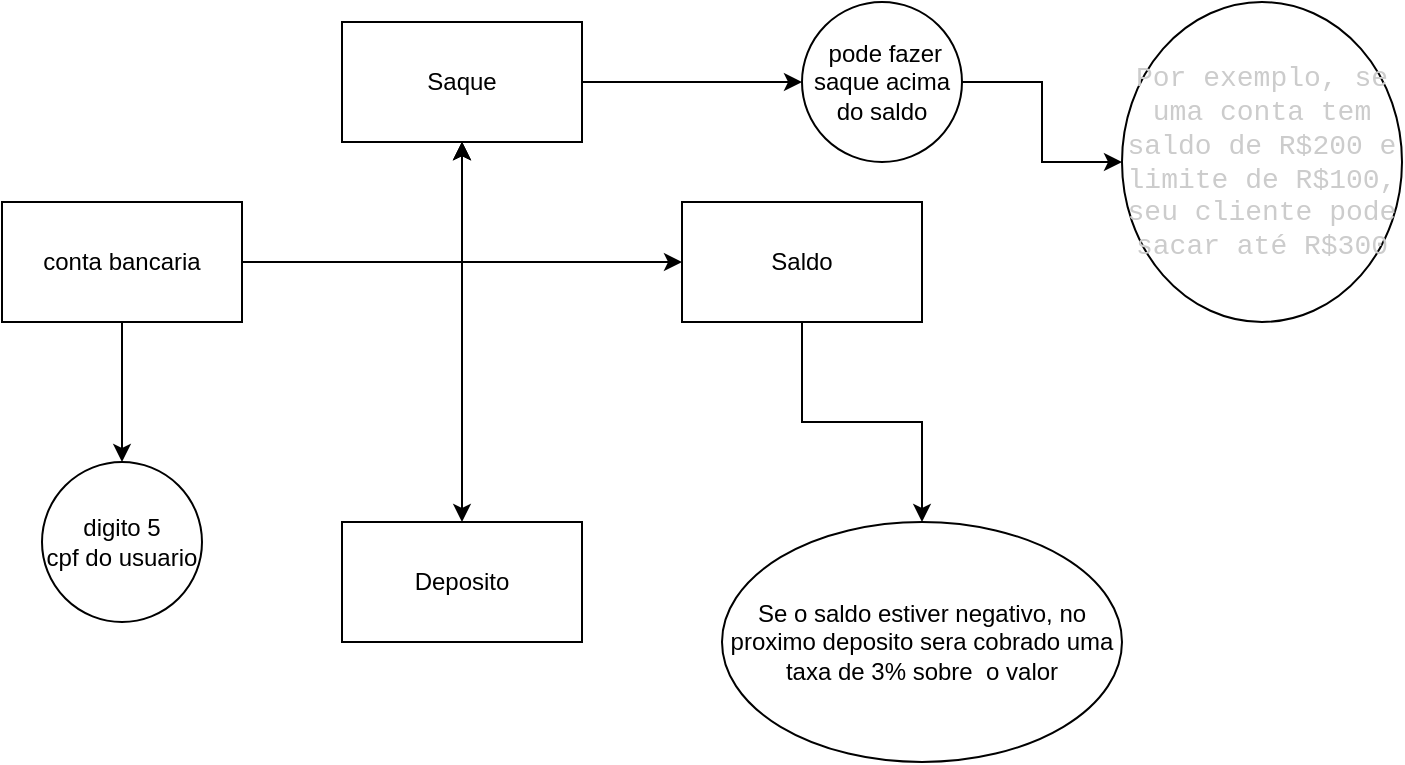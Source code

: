 <mxfile version="21.6.9" type="device">
  <diagram name="Página-1" id="auI72NyhAE-FLDmKwXCC">
    <mxGraphModel dx="1221" dy="648" grid="1" gridSize="10" guides="1" tooltips="1" connect="1" arrows="1" fold="1" page="1" pageScale="1" pageWidth="827" pageHeight="1169" math="0" shadow="0">
      <root>
        <mxCell id="0" />
        <mxCell id="1" parent="0" />
        <mxCell id="WZnHxXMNDp8m7tRpT0hQ-5" value="" style="edgeStyle=orthogonalEdgeStyle;rounded=0;orthogonalLoop=1;jettySize=auto;html=1;" edge="1" parent="1" source="WZnHxXMNDp8m7tRpT0hQ-1" target="WZnHxXMNDp8m7tRpT0hQ-4">
          <mxGeometry relative="1" as="geometry" />
        </mxCell>
        <mxCell id="WZnHxXMNDp8m7tRpT0hQ-6" value="" style="edgeStyle=orthogonalEdgeStyle;rounded=0;orthogonalLoop=1;jettySize=auto;html=1;" edge="1" parent="1" source="WZnHxXMNDp8m7tRpT0hQ-1" target="WZnHxXMNDp8m7tRpT0hQ-4">
          <mxGeometry relative="1" as="geometry" />
        </mxCell>
        <mxCell id="WZnHxXMNDp8m7tRpT0hQ-7" value="" style="edgeStyle=orthogonalEdgeStyle;rounded=0;orthogonalLoop=1;jettySize=auto;html=1;" edge="1" parent="1" source="WZnHxXMNDp8m7tRpT0hQ-1" target="WZnHxXMNDp8m7tRpT0hQ-4">
          <mxGeometry relative="1" as="geometry" />
        </mxCell>
        <mxCell id="WZnHxXMNDp8m7tRpT0hQ-9" value="" style="edgeStyle=orthogonalEdgeStyle;rounded=0;orthogonalLoop=1;jettySize=auto;html=1;" edge="1" parent="1" source="WZnHxXMNDp8m7tRpT0hQ-1" target="WZnHxXMNDp8m7tRpT0hQ-8">
          <mxGeometry relative="1" as="geometry" />
        </mxCell>
        <mxCell id="WZnHxXMNDp8m7tRpT0hQ-13" value="" style="edgeStyle=orthogonalEdgeStyle;rounded=0;orthogonalLoop=1;jettySize=auto;html=1;" edge="1" parent="1" source="WZnHxXMNDp8m7tRpT0hQ-1" target="WZnHxXMNDp8m7tRpT0hQ-12">
          <mxGeometry relative="1" as="geometry" />
        </mxCell>
        <mxCell id="WZnHxXMNDp8m7tRpT0hQ-17" value="" style="edgeStyle=orthogonalEdgeStyle;rounded=0;orthogonalLoop=1;jettySize=auto;html=1;" edge="1" parent="1" source="WZnHxXMNDp8m7tRpT0hQ-1" target="WZnHxXMNDp8m7tRpT0hQ-16">
          <mxGeometry relative="1" as="geometry" />
        </mxCell>
        <mxCell id="WZnHxXMNDp8m7tRpT0hQ-1" value="conta bancaria" style="rounded=0;whiteSpace=wrap;html=1;" vertex="1" parent="1">
          <mxGeometry x="110" y="110" width="120" height="60" as="geometry" />
        </mxCell>
        <mxCell id="WZnHxXMNDp8m7tRpT0hQ-11" value="" style="edgeStyle=orthogonalEdgeStyle;rounded=0;orthogonalLoop=1;jettySize=auto;html=1;" edge="1" parent="1" source="WZnHxXMNDp8m7tRpT0hQ-4" target="WZnHxXMNDp8m7tRpT0hQ-10">
          <mxGeometry relative="1" as="geometry" />
        </mxCell>
        <mxCell id="WZnHxXMNDp8m7tRpT0hQ-4" value="Saque" style="rounded=0;whiteSpace=wrap;html=1;" vertex="1" parent="1">
          <mxGeometry x="280" y="20" width="120" height="60" as="geometry" />
        </mxCell>
        <mxCell id="WZnHxXMNDp8m7tRpT0hQ-8" value="Deposito" style="whiteSpace=wrap;html=1;rounded=0;" vertex="1" parent="1">
          <mxGeometry x="280" y="270" width="120" height="60" as="geometry" />
        </mxCell>
        <mxCell id="WZnHxXMNDp8m7tRpT0hQ-21" value="" style="edgeStyle=orthogonalEdgeStyle;rounded=0;orthogonalLoop=1;jettySize=auto;html=1;" edge="1" parent="1" source="WZnHxXMNDp8m7tRpT0hQ-10" target="WZnHxXMNDp8m7tRpT0hQ-20">
          <mxGeometry relative="1" as="geometry" />
        </mxCell>
        <mxCell id="WZnHxXMNDp8m7tRpT0hQ-10" value="&amp;nbsp;pode fazer saque acima do saldo" style="ellipse;whiteSpace=wrap;html=1;rounded=0;" vertex="1" parent="1">
          <mxGeometry x="510" y="10" width="80" height="80" as="geometry" />
        </mxCell>
        <mxCell id="WZnHxXMNDp8m7tRpT0hQ-12" value="digito 5&lt;br&gt;cpf do usuario" style="ellipse;whiteSpace=wrap;html=1;rounded=0;" vertex="1" parent="1">
          <mxGeometry x="130" y="240" width="80" height="80" as="geometry" />
        </mxCell>
        <mxCell id="WZnHxXMNDp8m7tRpT0hQ-19" value="" style="edgeStyle=orthogonalEdgeStyle;rounded=0;orthogonalLoop=1;jettySize=auto;html=1;" edge="1" parent="1" source="WZnHxXMNDp8m7tRpT0hQ-16" target="WZnHxXMNDp8m7tRpT0hQ-18">
          <mxGeometry relative="1" as="geometry" />
        </mxCell>
        <mxCell id="WZnHxXMNDp8m7tRpT0hQ-16" value="Saldo" style="whiteSpace=wrap;html=1;rounded=0;" vertex="1" parent="1">
          <mxGeometry x="450" y="110" width="120" height="60" as="geometry" />
        </mxCell>
        <mxCell id="WZnHxXMNDp8m7tRpT0hQ-18" value="Se o saldo estiver negativo, no proximo deposito sera cobrado uma taxa de 3% sobre&amp;nbsp; o valor" style="ellipse;whiteSpace=wrap;html=1;rounded=0;" vertex="1" parent="1">
          <mxGeometry x="470" y="270" width="200" height="120" as="geometry" />
        </mxCell>
        <mxCell id="WZnHxXMNDp8m7tRpT0hQ-20" value="&lt;div style=&quot;border-color: var(--border-color); color: rgb(204, 204, 204); font-family: Consolas, &amp;quot;Courier New&amp;quot;, monospace; font-size: 14px;&quot;&gt;Por exemplo, se uma conta tem saldo de R$200 e&lt;/div&gt;&lt;div style=&quot;border-color: var(--border-color); color: rgb(204, 204, 204); font-family: Consolas, &amp;quot;Courier New&amp;quot;, monospace; font-size: 14px;&quot;&gt;limite de R$100, seu cliente pode sacar até R$300&lt;/div&gt;" style="ellipse;whiteSpace=wrap;html=1;rounded=0;" vertex="1" parent="1">
          <mxGeometry x="670" y="10" width="140" height="160" as="geometry" />
        </mxCell>
      </root>
    </mxGraphModel>
  </diagram>
</mxfile>
